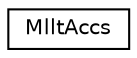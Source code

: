 digraph "Graphical Class Hierarchy"
{
  edge [fontname="Helvetica",fontsize="10",labelfontname="Helvetica",labelfontsize="10"];
  node [fontname="Helvetica",fontsize="10",shape=record];
  rankdir="LR";
  Node0 [label="MlltAccs",height=0.2,width=0.4,color="black", fillcolor="white", style="filled",URL="$classkaldi_1_1MlltAccs.html",tooltip="A class for estimating Maximum Likelihood Linear Transform, also known as global Semi-tied Covariance..."];
}

